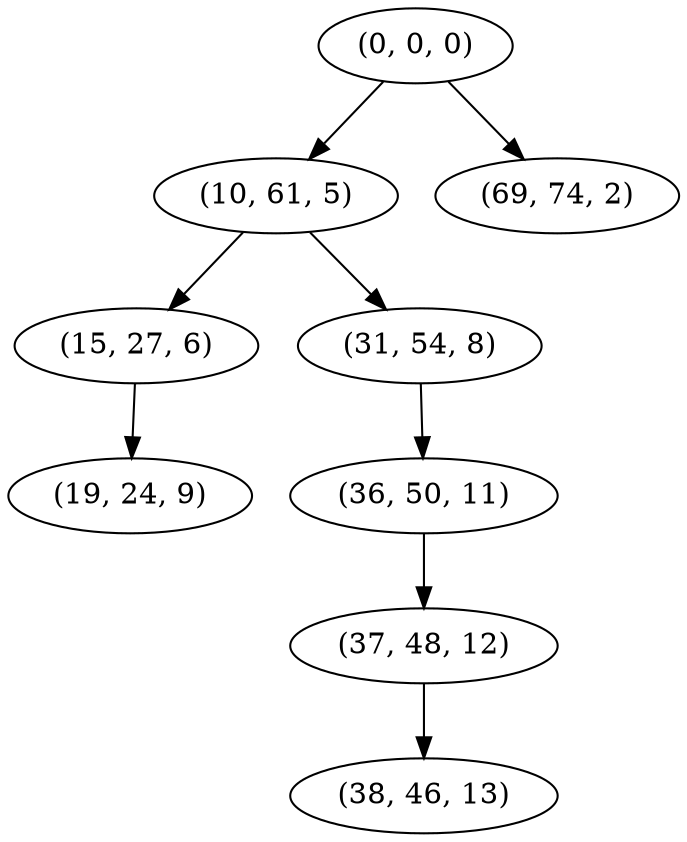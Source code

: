 digraph tree {
    "(0, 0, 0)";
    "(10, 61, 5)";
    "(15, 27, 6)";
    "(19, 24, 9)";
    "(31, 54, 8)";
    "(36, 50, 11)";
    "(37, 48, 12)";
    "(38, 46, 13)";
    "(69, 74, 2)";
    "(0, 0, 0)" -> "(10, 61, 5)";
    "(0, 0, 0)" -> "(69, 74, 2)";
    "(10, 61, 5)" -> "(15, 27, 6)";
    "(10, 61, 5)" -> "(31, 54, 8)";
    "(15, 27, 6)" -> "(19, 24, 9)";
    "(31, 54, 8)" -> "(36, 50, 11)";
    "(36, 50, 11)" -> "(37, 48, 12)";
    "(37, 48, 12)" -> "(38, 46, 13)";
}
